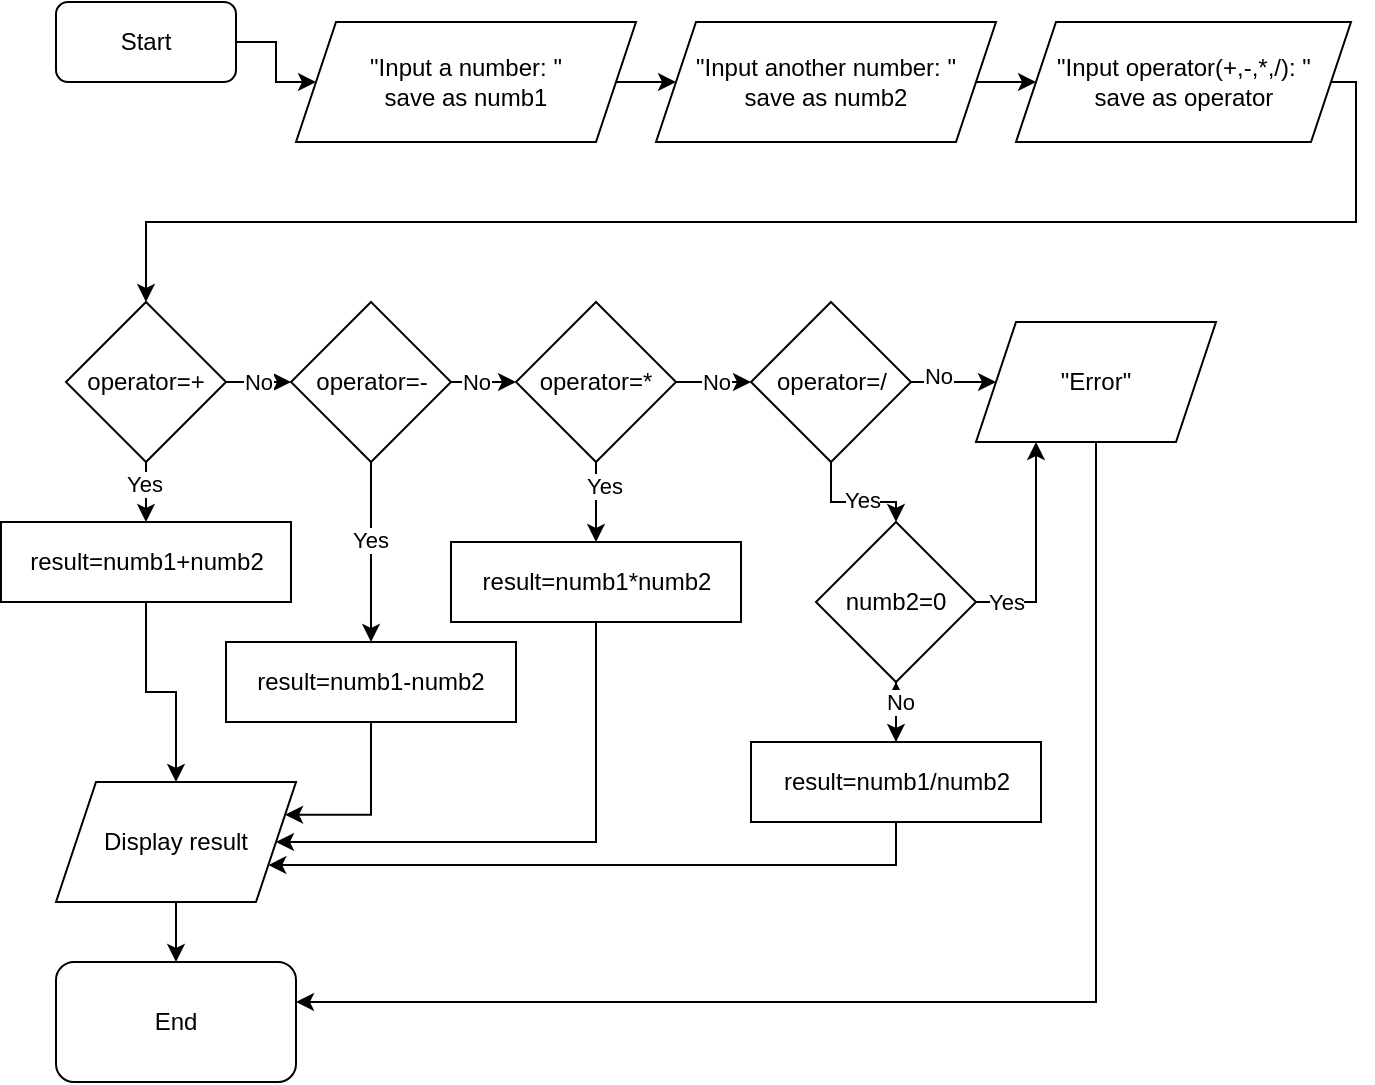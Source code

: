 <mxfile>
    <diagram name="Page-1" id="Y9ntbs2BD4-VTBr9amhl">
        <mxGraphModel dx="1136" dy="607" grid="1" gridSize="10" guides="1" tooltips="1" connect="1" arrows="1" fold="1" page="1" pageScale="1" pageWidth="850" pageHeight="1100" math="0" shadow="0">
            <root>
                <mxCell id="0"/>
                <mxCell id="1" parent="0"/>
                <mxCell id="MNt8giYhe8Dud4CSugxd-3" value="" style="edgeStyle=orthogonalEdgeStyle;rounded=0;orthogonalLoop=1;jettySize=auto;html=1;entryX=0;entryY=0.5;entryDx=0;entryDy=0;" parent="1" source="MNt8giYhe8Dud4CSugxd-1" target="MNt8giYhe8Dud4CSugxd-2" edge="1">
                    <mxGeometry relative="1" as="geometry"/>
                </mxCell>
                <mxCell id="MNt8giYhe8Dud4CSugxd-1" value="Start" style="rounded=1;whiteSpace=wrap;html=1;" parent="1" vertex="1">
                    <mxGeometry x="110" y="40" width="90" height="40" as="geometry"/>
                </mxCell>
                <mxCell id="MNt8giYhe8Dud4CSugxd-15" value="" style="edgeStyle=orthogonalEdgeStyle;rounded=0;orthogonalLoop=1;jettySize=auto;html=1;exitX=1;exitY=0.5;exitDx=0;exitDy=0;" parent="1" source="3" target="MNt8giYhe8Dud4CSugxd-4" edge="1">
                    <mxGeometry relative="1" as="geometry">
                        <Array as="points">
                            <mxPoint x="760" y="80"/>
                            <mxPoint x="760" y="150"/>
                            <mxPoint x="155" y="150"/>
                        </Array>
                    </mxGeometry>
                </mxCell>
                <mxCell id="4" value="" style="edgeStyle=none;html=1;" edge="1" parent="1" source="MNt8giYhe8Dud4CSugxd-2" target="2">
                    <mxGeometry relative="1" as="geometry"/>
                </mxCell>
                <mxCell id="MNt8giYhe8Dud4CSugxd-2" value="&lt;div&gt;&quot;Input a number: &quot;&lt;/div&gt;&lt;div&gt;save as numb1&lt;/div&gt;" style="shape=parallelogram;perimeter=parallelogramPerimeter;whiteSpace=wrap;html=1;fixedSize=1;" parent="1" vertex="1">
                    <mxGeometry x="230" y="50" width="170" height="60" as="geometry"/>
                </mxCell>
                <mxCell id="MNt8giYhe8Dud4CSugxd-6" value="" style="edgeStyle=orthogonalEdgeStyle;rounded=0;orthogonalLoop=1;jettySize=auto;html=1;" parent="1" source="MNt8giYhe8Dud4CSugxd-4" target="MNt8giYhe8Dud4CSugxd-5" edge="1">
                    <mxGeometry relative="1" as="geometry"/>
                </mxCell>
                <mxCell id="MNt8giYhe8Dud4CSugxd-36" value="No" style="edgeLabel;html=1;align=center;verticalAlign=middle;resizable=0;points=[];" parent="MNt8giYhe8Dud4CSugxd-6" vertex="1" connectable="0">
                    <mxGeometry x="-0.733" y="-1" relative="1" as="geometry">
                        <mxPoint x="9" y="-1" as="offset"/>
                    </mxGeometry>
                </mxCell>
                <mxCell id="MNt8giYhe8Dud4CSugxd-17" value="" style="edgeStyle=orthogonalEdgeStyle;rounded=0;orthogonalLoop=1;jettySize=auto;html=1;" parent="1" source="MNt8giYhe8Dud4CSugxd-4" target="MNt8giYhe8Dud4CSugxd-16" edge="1">
                    <mxGeometry relative="1" as="geometry"/>
                </mxCell>
                <mxCell id="MNt8giYhe8Dud4CSugxd-37" value="Yes" style="edgeLabel;html=1;align=center;verticalAlign=middle;resizable=0;points=[];" parent="MNt8giYhe8Dud4CSugxd-17" vertex="1" connectable="0">
                    <mxGeometry x="0.24" y="-1" relative="1" as="geometry">
                        <mxPoint as="offset"/>
                    </mxGeometry>
                </mxCell>
                <mxCell id="MNt8giYhe8Dud4CSugxd-4" value="operator=+" style="rhombus;whiteSpace=wrap;html=1;" parent="1" vertex="1">
                    <mxGeometry x="115" y="190" width="80" height="80" as="geometry"/>
                </mxCell>
                <mxCell id="MNt8giYhe8Dud4CSugxd-8" value="No" style="edgeStyle=orthogonalEdgeStyle;rounded=0;orthogonalLoop=1;jettySize=auto;html=1;" parent="1" source="MNt8giYhe8Dud4CSugxd-5" target="MNt8giYhe8Dud4CSugxd-7" edge="1">
                    <mxGeometry x="0.158" relative="1" as="geometry">
                        <mxPoint as="offset"/>
                    </mxGeometry>
                </mxCell>
                <mxCell id="MNt8giYhe8Dud4CSugxd-21" value="" style="edgeStyle=orthogonalEdgeStyle;rounded=0;orthogonalLoop=1;jettySize=auto;html=1;" parent="1" source="MNt8giYhe8Dud4CSugxd-5" target="MNt8giYhe8Dud4CSugxd-18" edge="1">
                    <mxGeometry relative="1" as="geometry"/>
                </mxCell>
                <mxCell id="MNt8giYhe8Dud4CSugxd-38" value="Yes" style="edgeLabel;html=1;align=center;verticalAlign=middle;resizable=0;points=[];" parent="MNt8giYhe8Dud4CSugxd-21" vertex="1" connectable="0">
                    <mxGeometry x="-0.15" y="-1" relative="1" as="geometry">
                        <mxPoint as="offset"/>
                    </mxGeometry>
                </mxCell>
                <mxCell id="MNt8giYhe8Dud4CSugxd-5" value="operator=-" style="rhombus;whiteSpace=wrap;html=1;" parent="1" vertex="1">
                    <mxGeometry x="227.5" y="190" width="80" height="80" as="geometry"/>
                </mxCell>
                <mxCell id="MNt8giYhe8Dud4CSugxd-10" value="" style="edgeStyle=orthogonalEdgeStyle;rounded=0;orthogonalLoop=1;jettySize=auto;html=1;" parent="1" source="MNt8giYhe8Dud4CSugxd-7" target="MNt8giYhe8Dud4CSugxd-9" edge="1">
                    <mxGeometry relative="1" as="geometry"/>
                </mxCell>
                <mxCell id="MNt8giYhe8Dud4CSugxd-35" value="No" style="edgeLabel;html=1;align=center;verticalAlign=middle;resizable=0;points=[];" parent="MNt8giYhe8Dud4CSugxd-10" vertex="1" connectable="0">
                    <mxGeometry x="0.309" relative="1" as="geometry">
                        <mxPoint x="-3" as="offset"/>
                    </mxGeometry>
                </mxCell>
                <mxCell id="MNt8giYhe8Dud4CSugxd-22" value="" style="edgeStyle=orthogonalEdgeStyle;rounded=0;orthogonalLoop=1;jettySize=auto;html=1;entryX=0.5;entryY=0;entryDx=0;entryDy=0;" parent="1" source="MNt8giYhe8Dud4CSugxd-7" target="MNt8giYhe8Dud4CSugxd-19" edge="1">
                    <mxGeometry relative="1" as="geometry"/>
                </mxCell>
                <mxCell id="MNt8giYhe8Dud4CSugxd-39" value="Yes" style="edgeLabel;html=1;align=center;verticalAlign=middle;resizable=0;points=[];" parent="MNt8giYhe8Dud4CSugxd-22" vertex="1" connectable="0">
                    <mxGeometry x="-0.4" y="4" relative="1" as="geometry">
                        <mxPoint as="offset"/>
                    </mxGeometry>
                </mxCell>
                <mxCell id="MNt8giYhe8Dud4CSugxd-7" value="operator=*" style="rhombus;whiteSpace=wrap;html=1;" parent="1" vertex="1">
                    <mxGeometry x="340" y="190" width="80" height="80" as="geometry"/>
                </mxCell>
                <mxCell id="MNt8giYhe8Dud4CSugxd-12" value="" style="edgeStyle=orthogonalEdgeStyle;rounded=0;orthogonalLoop=1;jettySize=auto;html=1;" parent="1" source="MNt8giYhe8Dud4CSugxd-9" target="MNt8giYhe8Dud4CSugxd-11" edge="1">
                    <mxGeometry relative="1" as="geometry"/>
                </mxCell>
                <mxCell id="MNt8giYhe8Dud4CSugxd-34" value="No" style="edgeLabel;html=1;align=center;verticalAlign=middle;resizable=0;points=[];" parent="MNt8giYhe8Dud4CSugxd-12" vertex="1" connectable="0">
                    <mxGeometry x="-0.08" y="-3" relative="1" as="geometry">
                        <mxPoint as="offset"/>
                    </mxGeometry>
                </mxCell>
                <mxCell id="MNt8giYhe8Dud4CSugxd-23" value="" style="edgeStyle=orthogonalEdgeStyle;rounded=0;orthogonalLoop=1;jettySize=auto;html=1;entryX=0.5;entryY=0;entryDx=0;entryDy=0;" parent="1" source="MNt8giYhe8Dud4CSugxd-9" target="MNt8giYhe8Dud4CSugxd-24" edge="1">
                    <mxGeometry relative="1" as="geometry"/>
                </mxCell>
                <mxCell id="MNt8giYhe8Dud4CSugxd-30" value="Yes" style="edgeLabel;html=1;align=center;verticalAlign=middle;resizable=0;points=[];" parent="MNt8giYhe8Dud4CSugxd-23" vertex="1" connectable="0">
                    <mxGeometry x="0.114" y="1" relative="1" as="geometry">
                        <mxPoint as="offset"/>
                    </mxGeometry>
                </mxCell>
                <mxCell id="MNt8giYhe8Dud4CSugxd-9" value="operator=/" style="rhombus;whiteSpace=wrap;html=1;" parent="1" vertex="1">
                    <mxGeometry x="457.5" y="190" width="80" height="80" as="geometry"/>
                </mxCell>
                <mxCell id="MNt8giYhe8Dud4CSugxd-14" value="" style="edgeStyle=orthogonalEdgeStyle;rounded=0;orthogonalLoop=1;jettySize=auto;html=1;" parent="1" source="MNt8giYhe8Dud4CSugxd-11" target="MNt8giYhe8Dud4CSugxd-13" edge="1">
                    <mxGeometry relative="1" as="geometry">
                        <Array as="points">
                            <mxPoint x="630" y="540"/>
                        </Array>
                    </mxGeometry>
                </mxCell>
                <mxCell id="MNt8giYhe8Dud4CSugxd-11" value="&quot;Error&quot;" style="shape=parallelogram;perimeter=parallelogramPerimeter;whiteSpace=wrap;html=1;fixedSize=1;" parent="1" vertex="1">
                    <mxGeometry x="570" y="200" width="120" height="60" as="geometry"/>
                </mxCell>
                <mxCell id="MNt8giYhe8Dud4CSugxd-13" value="End" style="rounded=1;whiteSpace=wrap;html=1;" parent="1" vertex="1">
                    <mxGeometry x="110" y="520" width="120" height="60" as="geometry"/>
                </mxCell>
                <mxCell id="MNt8giYhe8Dud4CSugxd-41" value="" style="edgeStyle=orthogonalEdgeStyle;rounded=0;orthogonalLoop=1;jettySize=auto;html=1;" parent="1" source="MNt8giYhe8Dud4CSugxd-16" target="MNt8giYhe8Dud4CSugxd-40" edge="1">
                    <mxGeometry relative="1" as="geometry"/>
                </mxCell>
                <mxCell id="MNt8giYhe8Dud4CSugxd-16" value="result=numb1+numb2" style="whiteSpace=wrap;html=1;" parent="1" vertex="1">
                    <mxGeometry x="82.5" y="300" width="145" height="40" as="geometry"/>
                </mxCell>
                <mxCell id="MNt8giYhe8Dud4CSugxd-43" value="" style="edgeStyle=orthogonalEdgeStyle;rounded=0;orthogonalLoop=1;jettySize=auto;html=1;entryX=1;entryY=0.25;entryDx=0;entryDy=0;" parent="1" source="MNt8giYhe8Dud4CSugxd-18" target="MNt8giYhe8Dud4CSugxd-40" edge="1">
                    <mxGeometry relative="1" as="geometry">
                        <mxPoint x="267.5" y="470" as="targetPoint"/>
                        <Array as="points">
                            <mxPoint x="268" y="446"/>
                        </Array>
                    </mxGeometry>
                </mxCell>
                <mxCell id="MNt8giYhe8Dud4CSugxd-18" value="result=numb1-numb2" style="whiteSpace=wrap;html=1;" parent="1" vertex="1">
                    <mxGeometry x="195" y="360" width="145" height="40" as="geometry"/>
                </mxCell>
                <mxCell id="MNt8giYhe8Dud4CSugxd-45" value="" style="edgeStyle=orthogonalEdgeStyle;rounded=0;orthogonalLoop=1;jettySize=auto;html=1;entryX=1;entryY=0.5;entryDx=0;entryDy=0;" parent="1" source="MNt8giYhe8Dud4CSugxd-19" target="MNt8giYhe8Dud4CSugxd-40" edge="1">
                    <mxGeometry relative="1" as="geometry">
                        <mxPoint x="380" y="420" as="targetPoint"/>
                        <Array as="points">
                            <mxPoint x="380" y="460"/>
                        </Array>
                    </mxGeometry>
                </mxCell>
                <mxCell id="MNt8giYhe8Dud4CSugxd-19" value="result=numb1*numb2" style="whiteSpace=wrap;html=1;" parent="1" vertex="1">
                    <mxGeometry x="307.5" y="310" width="145" height="40" as="geometry"/>
                </mxCell>
                <mxCell id="MNt8giYhe8Dud4CSugxd-25" value="" style="edgeStyle=orthogonalEdgeStyle;rounded=0;orthogonalLoop=1;jettySize=auto;html=1;exitX=0.5;exitY=1;exitDx=0;exitDy=0;entryX=0.5;entryY=0;entryDx=0;entryDy=0;" parent="1" source="MNt8giYhe8Dud4CSugxd-24" target="MNt8giYhe8Dud4CSugxd-20" edge="1">
                    <mxGeometry relative="1" as="geometry">
                        <mxPoint x="537.55" y="380.0" as="sourcePoint"/>
                        <mxPoint x="457.48" y="497.96" as="targetPoint"/>
                    </mxGeometry>
                </mxCell>
                <mxCell id="MNt8giYhe8Dud4CSugxd-28" value="" style="edgeStyle=orthogonalEdgeStyle;rounded=0;orthogonalLoop=1;jettySize=auto;html=1;" parent="1" source="MNt8giYhe8Dud4CSugxd-20" target="MNt8giYhe8Dud4CSugxd-24" edge="1">
                    <mxGeometry relative="1" as="geometry"/>
                </mxCell>
                <mxCell id="MNt8giYhe8Dud4CSugxd-29" value="No" style="edgeLabel;html=1;align=center;verticalAlign=middle;resizable=0;points=[];" parent="MNt8giYhe8Dud4CSugxd-28" vertex="1" connectable="0">
                    <mxGeometry x="0.6" y="-2" relative="1" as="geometry">
                        <mxPoint as="offset"/>
                    </mxGeometry>
                </mxCell>
                <mxCell id="MNt8giYhe8Dud4CSugxd-47" value="" style="edgeStyle=orthogonalEdgeStyle;rounded=0;orthogonalLoop=1;jettySize=auto;html=1;entryX=1;entryY=0.75;entryDx=0;entryDy=0;exitX=0.5;exitY=1;exitDx=0;exitDy=0;" parent="1" source="MNt8giYhe8Dud4CSugxd-20" target="MNt8giYhe8Dud4CSugxd-40" edge="1">
                    <mxGeometry relative="1" as="geometry">
                        <mxPoint x="543.57" y="444.29" as="sourcePoint"/>
                        <mxPoint x="216.427" y="475.719" as="targetPoint"/>
                        <Array as="points">
                            <mxPoint x="530" y="472"/>
                        </Array>
                    </mxGeometry>
                </mxCell>
                <mxCell id="MNt8giYhe8Dud4CSugxd-20" value="result=numb1/numb2" style="whiteSpace=wrap;html=1;" parent="1" vertex="1">
                    <mxGeometry x="457.5" y="410" width="145" height="40" as="geometry"/>
                </mxCell>
                <mxCell id="MNt8giYhe8Dud4CSugxd-32" value="" style="edgeStyle=orthogonalEdgeStyle;rounded=0;orthogonalLoop=1;jettySize=auto;html=1;entryX=0.25;entryY=1;entryDx=0;entryDy=0;" parent="1" source="MNt8giYhe8Dud4CSugxd-24" target="MNt8giYhe8Dud4CSugxd-11" edge="1">
                    <mxGeometry relative="1" as="geometry">
                        <mxPoint x="630" y="340" as="targetPoint"/>
                        <Array as="points">
                            <mxPoint x="600" y="340"/>
                        </Array>
                    </mxGeometry>
                </mxCell>
                <mxCell id="MNt8giYhe8Dud4CSugxd-33" value="Yes" style="edgeLabel;html=1;align=center;verticalAlign=middle;resizable=0;points=[];" parent="MNt8giYhe8Dud4CSugxd-32" vertex="1" connectable="0">
                    <mxGeometry x="-0.727" relative="1" as="geometry">
                        <mxPoint as="offset"/>
                    </mxGeometry>
                </mxCell>
                <mxCell id="MNt8giYhe8Dud4CSugxd-24" value="numb2=0" style="rhombus;whiteSpace=wrap;html=1;" parent="1" vertex="1">
                    <mxGeometry x="490" y="300" width="80" height="80" as="geometry"/>
                </mxCell>
                <mxCell id="MNt8giYhe8Dud4CSugxd-48" value="" style="edgeStyle=orthogonalEdgeStyle;rounded=0;orthogonalLoop=1;jettySize=auto;html=1;" parent="1" source="MNt8giYhe8Dud4CSugxd-40" target="MNt8giYhe8Dud4CSugxd-13" edge="1">
                    <mxGeometry relative="1" as="geometry"/>
                </mxCell>
                <mxCell id="MNt8giYhe8Dud4CSugxd-40" value="Display result" style="shape=parallelogram;perimeter=parallelogramPerimeter;whiteSpace=wrap;html=1;fixedSize=1;" parent="1" vertex="1">
                    <mxGeometry x="110" y="430" width="120" height="60" as="geometry"/>
                </mxCell>
                <mxCell id="5" value="" style="edgeStyle=none;html=1;" edge="1" parent="1" source="2" target="3">
                    <mxGeometry relative="1" as="geometry"/>
                </mxCell>
                <mxCell id="2" value="&lt;div&gt;&quot;Input another number: &quot;&lt;/div&gt;&lt;div&gt;save as numb2&lt;/div&gt;" style="shape=parallelogram;perimeter=parallelogramPerimeter;whiteSpace=wrap;html=1;fixedSize=1;" vertex="1" parent="1">
                    <mxGeometry x="410" y="50" width="170" height="60" as="geometry"/>
                </mxCell>
                <mxCell id="3" value="&lt;div&gt;&quot;Input operator(+,-,*,/): &quot;&lt;/div&gt;&lt;div&gt;save as operator&lt;/div&gt;" style="shape=parallelogram;perimeter=parallelogramPerimeter;whiteSpace=wrap;html=1;fixedSize=1;" vertex="1" parent="1">
                    <mxGeometry x="590" y="50" width="167.5" height="60" as="geometry"/>
                </mxCell>
            </root>
        </mxGraphModel>
    </diagram>
</mxfile>